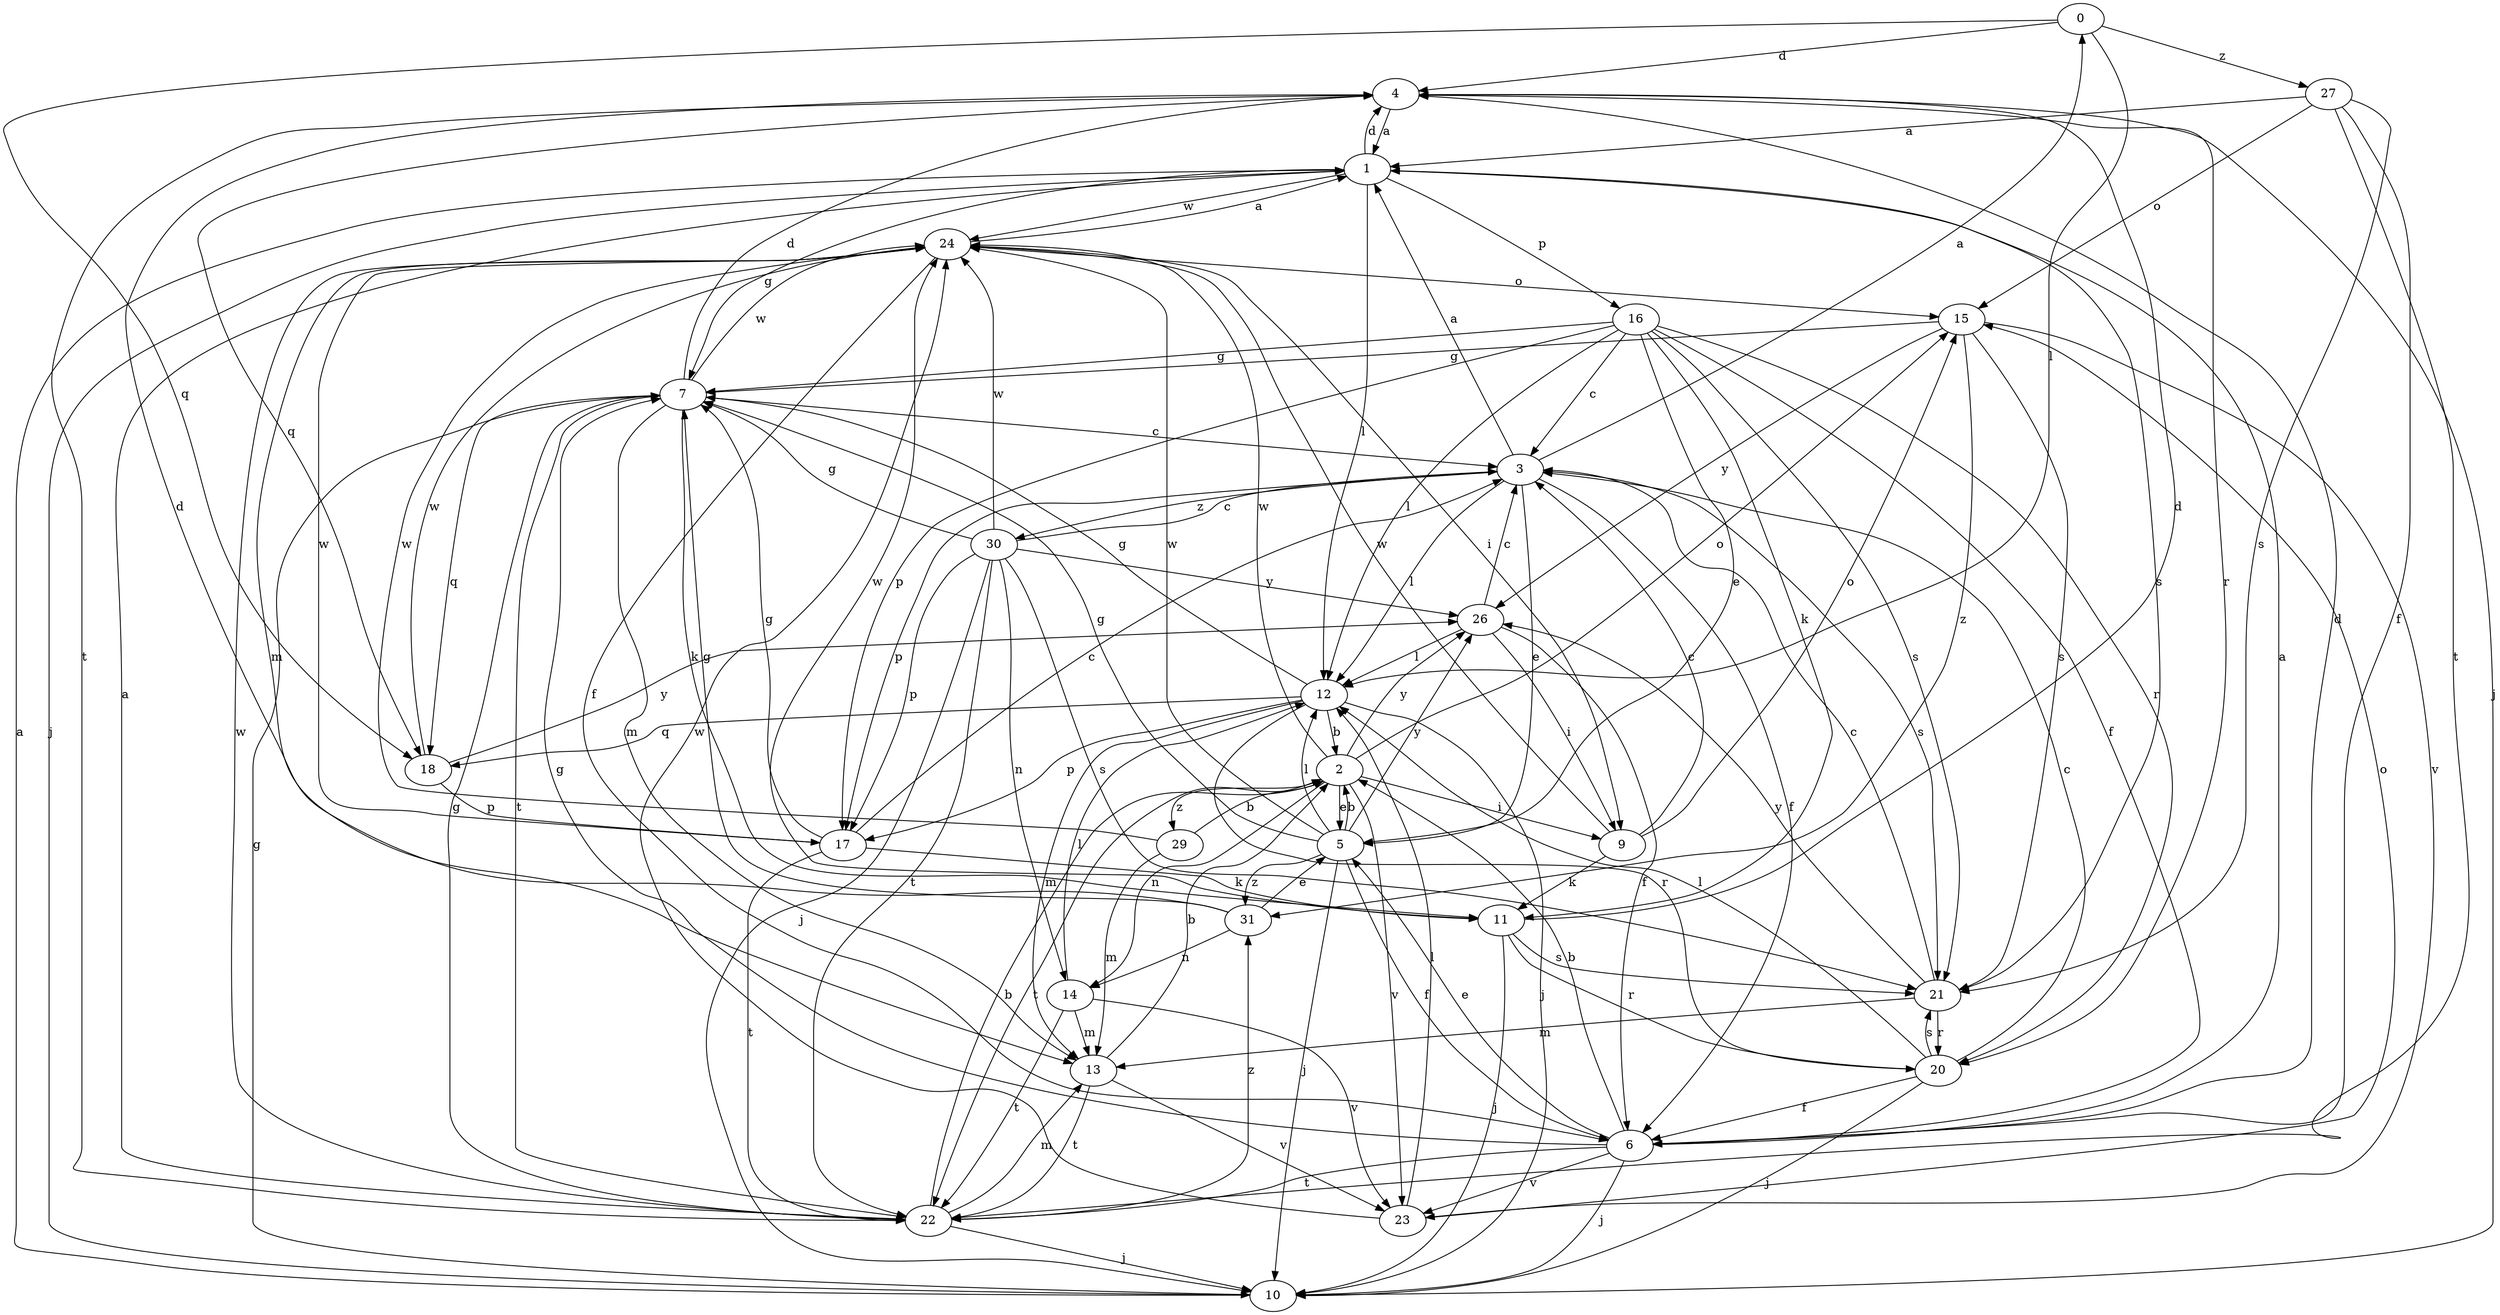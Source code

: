 strict digraph  {
0;
1;
2;
3;
4;
5;
6;
7;
9;
10;
11;
12;
13;
14;
15;
16;
17;
18;
20;
21;
22;
23;
24;
26;
27;
29;
30;
31;
0 -> 4  [label=d];
0 -> 12  [label=l];
0 -> 18  [label=q];
0 -> 27  [label=z];
1 -> 4  [label=d];
1 -> 7  [label=g];
1 -> 10  [label=j];
1 -> 12  [label=l];
1 -> 16  [label=p];
1 -> 21  [label=s];
1 -> 24  [label=w];
2 -> 5  [label=e];
2 -> 9  [label=i];
2 -> 14  [label=n];
2 -> 15  [label=o];
2 -> 22  [label=t];
2 -> 23  [label=v];
2 -> 24  [label=w];
2 -> 26  [label=y];
2 -> 29  [label=z];
3 -> 0  [label=a];
3 -> 1  [label=a];
3 -> 5  [label=e];
3 -> 6  [label=f];
3 -> 12  [label=l];
3 -> 17  [label=p];
3 -> 21  [label=s];
3 -> 30  [label=z];
4 -> 1  [label=a];
4 -> 10  [label=j];
4 -> 18  [label=q];
4 -> 20  [label=r];
4 -> 22  [label=t];
5 -> 2  [label=b];
5 -> 6  [label=f];
5 -> 7  [label=g];
5 -> 10  [label=j];
5 -> 12  [label=l];
5 -> 24  [label=w];
5 -> 26  [label=y];
5 -> 31  [label=z];
6 -> 1  [label=a];
6 -> 2  [label=b];
6 -> 4  [label=d];
6 -> 5  [label=e];
6 -> 7  [label=g];
6 -> 10  [label=j];
6 -> 22  [label=t];
6 -> 23  [label=v];
7 -> 3  [label=c];
7 -> 4  [label=d];
7 -> 11  [label=k];
7 -> 13  [label=m];
7 -> 18  [label=q];
7 -> 22  [label=t];
7 -> 24  [label=w];
9 -> 3  [label=c];
9 -> 11  [label=k];
9 -> 15  [label=o];
9 -> 24  [label=w];
10 -> 1  [label=a];
10 -> 7  [label=g];
11 -> 4  [label=d];
11 -> 10  [label=j];
11 -> 20  [label=r];
11 -> 21  [label=s];
11 -> 24  [label=w];
12 -> 2  [label=b];
12 -> 7  [label=g];
12 -> 10  [label=j];
12 -> 13  [label=m];
12 -> 17  [label=p];
12 -> 18  [label=q];
12 -> 20  [label=r];
13 -> 2  [label=b];
13 -> 22  [label=t];
13 -> 23  [label=v];
14 -> 12  [label=l];
14 -> 13  [label=m];
14 -> 22  [label=t];
14 -> 23  [label=v];
15 -> 7  [label=g];
15 -> 21  [label=s];
15 -> 23  [label=v];
15 -> 26  [label=y];
15 -> 31  [label=z];
16 -> 3  [label=c];
16 -> 5  [label=e];
16 -> 6  [label=f];
16 -> 7  [label=g];
16 -> 11  [label=k];
16 -> 12  [label=l];
16 -> 17  [label=p];
16 -> 20  [label=r];
16 -> 21  [label=s];
17 -> 3  [label=c];
17 -> 7  [label=g];
17 -> 11  [label=k];
17 -> 22  [label=t];
17 -> 24  [label=w];
18 -> 17  [label=p];
18 -> 24  [label=w];
18 -> 26  [label=y];
20 -> 3  [label=c];
20 -> 6  [label=f];
20 -> 10  [label=j];
20 -> 12  [label=l];
20 -> 21  [label=s];
21 -> 3  [label=c];
21 -> 13  [label=m];
21 -> 20  [label=r];
21 -> 26  [label=y];
22 -> 1  [label=a];
22 -> 2  [label=b];
22 -> 7  [label=g];
22 -> 10  [label=j];
22 -> 13  [label=m];
22 -> 24  [label=w];
22 -> 31  [label=z];
23 -> 12  [label=l];
23 -> 15  [label=o];
23 -> 24  [label=w];
24 -> 1  [label=a];
24 -> 6  [label=f];
24 -> 9  [label=i];
24 -> 13  [label=m];
24 -> 15  [label=o];
26 -> 3  [label=c];
26 -> 6  [label=f];
26 -> 9  [label=i];
26 -> 12  [label=l];
27 -> 1  [label=a];
27 -> 6  [label=f];
27 -> 15  [label=o];
27 -> 21  [label=s];
27 -> 22  [label=t];
29 -> 2  [label=b];
29 -> 13  [label=m];
29 -> 24  [label=w];
30 -> 3  [label=c];
30 -> 7  [label=g];
30 -> 10  [label=j];
30 -> 14  [label=n];
30 -> 17  [label=p];
30 -> 21  [label=s];
30 -> 22  [label=t];
30 -> 24  [label=w];
30 -> 26  [label=y];
31 -> 4  [label=d];
31 -> 5  [label=e];
31 -> 7  [label=g];
31 -> 14  [label=n];
}
